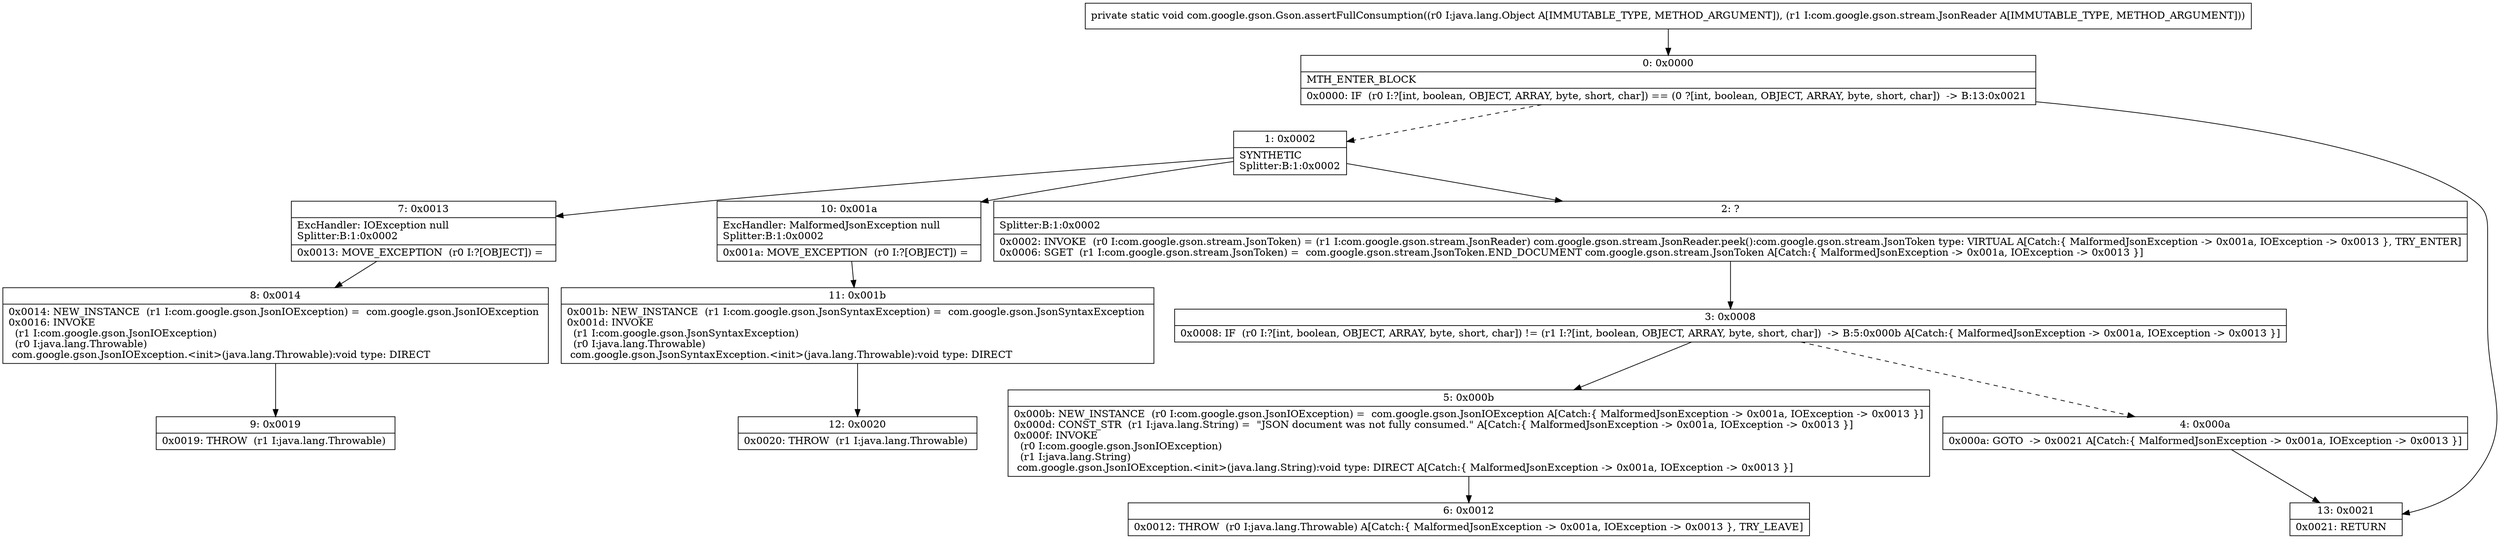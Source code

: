digraph "CFG forcom.google.gson.Gson.assertFullConsumption(Ljava\/lang\/Object;Lcom\/google\/gson\/stream\/JsonReader;)V" {
Node_0 [shape=record,label="{0\:\ 0x0000|MTH_ENTER_BLOCK\l|0x0000: IF  (r0 I:?[int, boolean, OBJECT, ARRAY, byte, short, char]) == (0 ?[int, boolean, OBJECT, ARRAY, byte, short, char])  \-\> B:13:0x0021 \l}"];
Node_1 [shape=record,label="{1\:\ 0x0002|SYNTHETIC\lSplitter:B:1:0x0002\l}"];
Node_2 [shape=record,label="{2\:\ ?|Splitter:B:1:0x0002\l|0x0002: INVOKE  (r0 I:com.google.gson.stream.JsonToken) = (r1 I:com.google.gson.stream.JsonReader) com.google.gson.stream.JsonReader.peek():com.google.gson.stream.JsonToken type: VIRTUAL A[Catch:\{ MalformedJsonException \-\> 0x001a, IOException \-\> 0x0013 \}, TRY_ENTER]\l0x0006: SGET  (r1 I:com.google.gson.stream.JsonToken) =  com.google.gson.stream.JsonToken.END_DOCUMENT com.google.gson.stream.JsonToken A[Catch:\{ MalformedJsonException \-\> 0x001a, IOException \-\> 0x0013 \}]\l}"];
Node_3 [shape=record,label="{3\:\ 0x0008|0x0008: IF  (r0 I:?[int, boolean, OBJECT, ARRAY, byte, short, char]) != (r1 I:?[int, boolean, OBJECT, ARRAY, byte, short, char])  \-\> B:5:0x000b A[Catch:\{ MalformedJsonException \-\> 0x001a, IOException \-\> 0x0013 \}]\l}"];
Node_4 [shape=record,label="{4\:\ 0x000a|0x000a: GOTO  \-\> 0x0021 A[Catch:\{ MalformedJsonException \-\> 0x001a, IOException \-\> 0x0013 \}]\l}"];
Node_5 [shape=record,label="{5\:\ 0x000b|0x000b: NEW_INSTANCE  (r0 I:com.google.gson.JsonIOException) =  com.google.gson.JsonIOException A[Catch:\{ MalformedJsonException \-\> 0x001a, IOException \-\> 0x0013 \}]\l0x000d: CONST_STR  (r1 I:java.lang.String) =  \"JSON document was not fully consumed.\" A[Catch:\{ MalformedJsonException \-\> 0x001a, IOException \-\> 0x0013 \}]\l0x000f: INVOKE  \l  (r0 I:com.google.gson.JsonIOException)\l  (r1 I:java.lang.String)\l com.google.gson.JsonIOException.\<init\>(java.lang.String):void type: DIRECT A[Catch:\{ MalformedJsonException \-\> 0x001a, IOException \-\> 0x0013 \}]\l}"];
Node_6 [shape=record,label="{6\:\ 0x0012|0x0012: THROW  (r0 I:java.lang.Throwable) A[Catch:\{ MalformedJsonException \-\> 0x001a, IOException \-\> 0x0013 \}, TRY_LEAVE]\l}"];
Node_7 [shape=record,label="{7\:\ 0x0013|ExcHandler: IOException null\lSplitter:B:1:0x0002\l|0x0013: MOVE_EXCEPTION  (r0 I:?[OBJECT]) =  \l}"];
Node_8 [shape=record,label="{8\:\ 0x0014|0x0014: NEW_INSTANCE  (r1 I:com.google.gson.JsonIOException) =  com.google.gson.JsonIOException \l0x0016: INVOKE  \l  (r1 I:com.google.gson.JsonIOException)\l  (r0 I:java.lang.Throwable)\l com.google.gson.JsonIOException.\<init\>(java.lang.Throwable):void type: DIRECT \l}"];
Node_9 [shape=record,label="{9\:\ 0x0019|0x0019: THROW  (r1 I:java.lang.Throwable) \l}"];
Node_10 [shape=record,label="{10\:\ 0x001a|ExcHandler: MalformedJsonException null\lSplitter:B:1:0x0002\l|0x001a: MOVE_EXCEPTION  (r0 I:?[OBJECT]) =  \l}"];
Node_11 [shape=record,label="{11\:\ 0x001b|0x001b: NEW_INSTANCE  (r1 I:com.google.gson.JsonSyntaxException) =  com.google.gson.JsonSyntaxException \l0x001d: INVOKE  \l  (r1 I:com.google.gson.JsonSyntaxException)\l  (r0 I:java.lang.Throwable)\l com.google.gson.JsonSyntaxException.\<init\>(java.lang.Throwable):void type: DIRECT \l}"];
Node_12 [shape=record,label="{12\:\ 0x0020|0x0020: THROW  (r1 I:java.lang.Throwable) \l}"];
Node_13 [shape=record,label="{13\:\ 0x0021|0x0021: RETURN   \l}"];
MethodNode[shape=record,label="{private static void com.google.gson.Gson.assertFullConsumption((r0 I:java.lang.Object A[IMMUTABLE_TYPE, METHOD_ARGUMENT]), (r1 I:com.google.gson.stream.JsonReader A[IMMUTABLE_TYPE, METHOD_ARGUMENT])) }"];
MethodNode -> Node_0;
Node_0 -> Node_1[style=dashed];
Node_0 -> Node_13;
Node_1 -> Node_2;
Node_1 -> Node_10;
Node_1 -> Node_7;
Node_2 -> Node_3;
Node_3 -> Node_4[style=dashed];
Node_3 -> Node_5;
Node_4 -> Node_13;
Node_5 -> Node_6;
Node_7 -> Node_8;
Node_8 -> Node_9;
Node_10 -> Node_11;
Node_11 -> Node_12;
}

